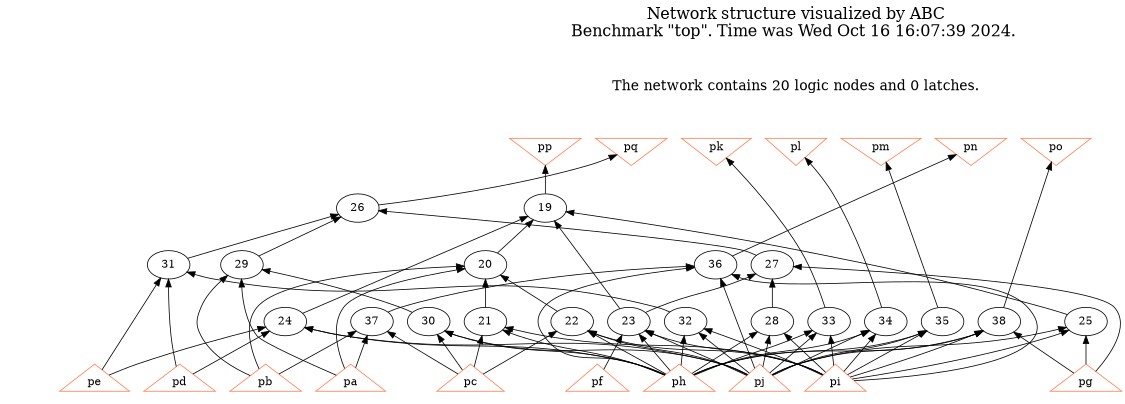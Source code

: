 # Network structure generated by ABC

digraph network {
size = "7.5,10";
center = true;
edge [dir = back];

{
  node [shape = plaintext];
  edge [style = invis];
  LevelTitle1 [label=""];
  LevelTitle2 [label=""];
  Level4 [label = ""];
  Level3 [label = ""];
  Level2 [label = ""];
  Level1 [label = ""];
  Level0 [label = ""];
  LevelTitle1 ->  LevelTitle2 ->  Level4 ->  Level3 ->  Level2 ->  Level1 ->  Level0;
}

{
  rank = same;
  LevelTitle1;
  title1 [shape=plaintext,
          fontsize=20,
          fontname = "Times-Roman",
          label="Network structure visualized by ABC\nBenchmark \"top\". Time was Wed Oct 16 16:07:39 2024. "
         ];
}

{
  rank = same;
  LevelTitle2;
  title2 [shape=plaintext,
          fontsize=18,
          fontname = "Times-Roman",
          label="The network contains 20 logic nodes and 0 latches.\n"
         ];
}

{
  rank = same;
  Level4;
  Node11 [label = "pp", shape = invtriangle, color = coral, fillcolor = coral];
  Node12 [label = "pq", shape = invtriangle, color = coral, fillcolor = coral];
  Node13 [label = "pk", shape = invtriangle, color = coral, fillcolor = coral];
  Node14 [label = "pl", shape = invtriangle, color = coral, fillcolor = coral];
  Node15 [label = "pm", shape = invtriangle, color = coral, fillcolor = coral];
  Node16 [label = "pn", shape = invtriangle, color = coral, fillcolor = coral];
  Node17 [label = "po", shape = invtriangle, color = coral, fillcolor = coral];
}

{
  rank = same;
  Level3;
  Node19 [label = "19\n", shape = ellipse];
  Node26 [label = "26\n", shape = ellipse];
}

{
  rank = same;
  Level2;
  Node20 [label = "20\n", shape = ellipse];
  Node27 [label = "27\n", shape = ellipse];
  Node29 [label = "29\n", shape = ellipse];
  Node31 [label = "31\n", shape = ellipse];
  Node36 [label = "36\n", shape = ellipse];
}

{
  rank = same;
  Level1;
  Node21 [label = "21\n", shape = ellipse];
  Node22 [label = "22\n", shape = ellipse];
  Node23 [label = "23\n", shape = ellipse];
  Node24 [label = "24\n", shape = ellipse];
  Node25 [label = "25\n", shape = ellipse];
  Node28 [label = "28\n", shape = ellipse];
  Node30 [label = "30\n", shape = ellipse];
  Node32 [label = "32\n", shape = ellipse];
  Node33 [label = "33\n", shape = ellipse];
  Node34 [label = "34\n", shape = ellipse];
  Node35 [label = "35\n", shape = ellipse];
  Node37 [label = "37\n", shape = ellipse];
  Node38 [label = "38\n", shape = ellipse];
}

{
  rank = same;
  Level0;
  Node1 [label = "pa", shape = triangle, color = coral, fillcolor = coral];
  Node2 [label = "pb", shape = triangle, color = coral, fillcolor = coral];
  Node3 [label = "pc", shape = triangle, color = coral, fillcolor = coral];
  Node4 [label = "pd", shape = triangle, color = coral, fillcolor = coral];
  Node5 [label = "pe", shape = triangle, color = coral, fillcolor = coral];
  Node6 [label = "pf", shape = triangle, color = coral, fillcolor = coral];
  Node7 [label = "pg", shape = triangle, color = coral, fillcolor = coral];
  Node8 [label = "ph", shape = triangle, color = coral, fillcolor = coral];
  Node9 [label = "pi", shape = triangle, color = coral, fillcolor = coral];
  Node10 [label = "pj", shape = triangle, color = coral, fillcolor = coral];
}

title1 -> title2 [style = invis];
title2 -> Node11 [style = invis];
title2 -> Node12 [style = invis];
title2 -> Node13 [style = invis];
title2 -> Node14 [style = invis];
title2 -> Node15 [style = invis];
title2 -> Node16 [style = invis];
title2 -> Node17 [style = invis];
Node11 -> Node12 [style = invis];
Node12 -> Node13 [style = invis];
Node13 -> Node14 [style = invis];
Node14 -> Node15 [style = invis];
Node15 -> Node16 [style = invis];
Node16 -> Node17 [style = invis];
Node11 -> Node19 [style = solid];
Node12 -> Node26 [style = solid];
Node13 -> Node33 [style = solid];
Node14 -> Node34 [style = solid];
Node15 -> Node35 [style = solid];
Node16 -> Node36 [style = solid];
Node17 -> Node38 [style = solid];
Node19 -> Node20 [style = solid];
Node19 -> Node23 [style = solid];
Node19 -> Node24 [style = solid];
Node19 -> Node25 [style = solid];
Node20 -> Node21 [style = solid];
Node20 -> Node22 [style = solid];
Node20 -> Node1 [style = solid];
Node20 -> Node2 [style = solid];
Node21 -> Node3 [style = solid];
Node21 -> Node8 [style = solid];
Node21 -> Node9 [style = solid];
Node22 -> Node3 [style = solid];
Node22 -> Node8 [style = solid];
Node22 -> Node9 [style = solid];
Node22 -> Node10 [style = solid];
Node23 -> Node6 [style = solid];
Node23 -> Node8 [style = solid];
Node23 -> Node9 [style = solid];
Node23 -> Node10 [style = solid];
Node24 -> Node4 [style = solid];
Node24 -> Node5 [style = solid];
Node24 -> Node8 [style = solid];
Node24 -> Node10 [style = solid];
Node25 -> Node7 [style = solid];
Node25 -> Node9 [style = solid];
Node25 -> Node10 [style = solid];
Node26 -> Node27 [style = solid];
Node26 -> Node29 [style = solid];
Node26 -> Node31 [style = solid];
Node27 -> Node23 [style = solid];
Node27 -> Node28 [style = solid];
Node27 -> Node7 [style = solid];
Node28 -> Node8 [style = solid];
Node28 -> Node9 [style = solid];
Node28 -> Node10 [style = solid];
Node29 -> Node30 [style = solid];
Node29 -> Node1 [style = solid];
Node29 -> Node2 [style = solid];
Node30 -> Node3 [style = solid];
Node30 -> Node8 [style = solid];
Node30 -> Node10 [style = solid];
Node31 -> Node32 [style = solid];
Node31 -> Node4 [style = solid];
Node31 -> Node5 [style = solid];
Node32 -> Node8 [style = solid];
Node32 -> Node9 [style = solid];
Node32 -> Node10 [style = solid];
Node33 -> Node8 [style = solid];
Node33 -> Node9 [style = solid];
Node33 -> Node10 [style = solid];
Node34 -> Node8 [style = solid];
Node34 -> Node9 [style = solid];
Node34 -> Node10 [style = solid];
Node35 -> Node8 [style = solid];
Node35 -> Node9 [style = solid];
Node35 -> Node10 [style = solid];
Node36 -> Node37 [style = solid];
Node36 -> Node8 [style = solid];
Node36 -> Node9 [style = solid];
Node36 -> Node10 [style = solid];
Node37 -> Node1 [style = solid];
Node37 -> Node2 [style = solid];
Node37 -> Node3 [style = solid];
Node38 -> Node7 [style = solid];
Node38 -> Node8 [style = solid];
Node38 -> Node9 [style = solid];
Node38 -> Node10 [style = solid];
}

